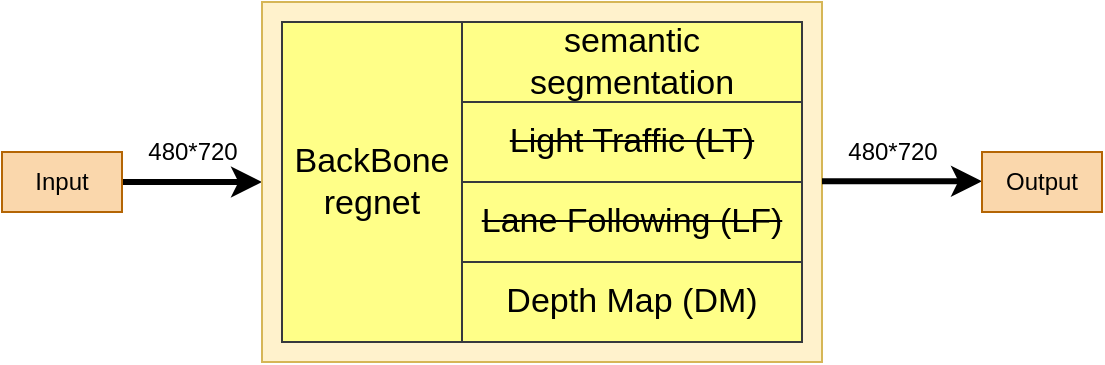 <mxfile>
    <diagram id="TDshOJmAo_LNmbUZITGe" name="Page-1">
        <mxGraphModel dx="503" dy="1685" grid="1" gridSize="10" guides="1" tooltips="1" connect="1" arrows="1" fold="1" page="1" pageScale="1" pageWidth="850" pageHeight="1100" math="0" shadow="0">
            <root>
                <mxCell id="0"/>
                <mxCell id="1" parent="0"/>
                <mxCell id="11" style="edgeStyle=none;html=1;exitX=1;exitY=0.5;exitDx=0;exitDy=0;entryX=0;entryY=0.5;entryDx=0;entryDy=0;strokeWidth=3;" edge="1" parent="1" source="9" target="3">
                    <mxGeometry relative="1" as="geometry"/>
                </mxCell>
                <mxCell id="9" value="Input" style="rounded=0;whiteSpace=wrap;html=1;fillColor=#fad7ac;strokeColor=#b46504;" vertex="1" parent="1">
                    <mxGeometry x="110" y="-55" width="60" height="30" as="geometry"/>
                </mxCell>
                <mxCell id="10" value="" style="group" vertex="1" connectable="0" parent="1">
                    <mxGeometry x="240" y="-130" width="280" height="180" as="geometry"/>
                </mxCell>
                <mxCell id="3" value="" style="rounded=0;whiteSpace=wrap;html=1;fillColor=#fff2cc;strokeColor=#d6b656;verticalAlign=top;labelPosition=center;verticalLabelPosition=middle;align=center;labelBackgroundColor=none;labelBorderColor=default;container=0;" vertex="1" parent="10">
                    <mxGeometry width="280" height="180" as="geometry"/>
                </mxCell>
                <mxCell id="4" value="semantic segmentation" style="rounded=0;whiteSpace=wrap;html=1;strokeColor=#36393d;fontFamily=Helvetica;fontSize=17;fillColor=#ffff88;fillStyle=auto;container=0;" vertex="1" parent="10">
                    <mxGeometry x="100" y="10" width="170" height="40" as="geometry"/>
                </mxCell>
                <mxCell id="5" value="&lt;strike&gt;Light Traffic (LT)&lt;/strike&gt;" style="rounded=0;whiteSpace=wrap;html=1;strokeColor=#36393d;fontFamily=Helvetica;fontSize=17;fillColor=#ffff88;fillStyle=auto;container=0;" vertex="1" parent="10">
                    <mxGeometry x="100" y="50" width="170" height="40" as="geometry"/>
                </mxCell>
                <mxCell id="6" value="&lt;strike&gt;Lane Following (LF)&lt;/strike&gt;" style="rounded=0;whiteSpace=wrap;html=1;strokeColor=#36393d;fontFamily=Helvetica;fontSize=17;fillColor=#ffff88;fillStyle=auto;container=0;shadow=0;glass=0;fontStyle=0" vertex="1" parent="10">
                    <mxGeometry x="100" y="90" width="170" height="40" as="geometry"/>
                </mxCell>
                <mxCell id="7" value="BackBone&lt;div&gt;regnet&lt;/div&gt;" style="rounded=0;whiteSpace=wrap;html=1;strokeColor=#36393d;fontFamily=Helvetica;fontSize=17;fillColor=#ffff88;fillStyle=auto;container=0;" vertex="1" parent="10">
                    <mxGeometry x="10" y="10" width="90" height="160" as="geometry"/>
                </mxCell>
                <mxCell id="8" value="Depth Map (DM)" style="rounded=0;whiteSpace=wrap;html=1;strokeColor=#36393d;fontFamily=Helvetica;fontSize=17;fillColor=#ffff88;fillStyle=auto;container=0;" vertex="1" parent="10">
                    <mxGeometry x="100" y="130" width="170" height="40" as="geometry"/>
                </mxCell>
                <mxCell id="12" value="480*720" style="text;html=1;align=center;verticalAlign=middle;resizable=0;points=[];autosize=1;strokeColor=none;fillColor=none;" vertex="1" parent="1">
                    <mxGeometry x="170" y="-70" width="70" height="30" as="geometry"/>
                </mxCell>
                <mxCell id="13" value="480*720" style="text;html=1;align=center;verticalAlign=middle;resizable=0;points=[];autosize=1;strokeColor=none;fillColor=none;" vertex="1" parent="1">
                    <mxGeometry x="520" y="-70" width="70" height="30" as="geometry"/>
                </mxCell>
                <mxCell id="14" style="edgeStyle=none;html=1;exitX=1;exitY=0.5;exitDx=0;exitDy=0;strokeWidth=3;" edge="1" parent="1">
                    <mxGeometry relative="1" as="geometry">
                        <mxPoint x="520" y="-40.4" as="sourcePoint"/>
                        <mxPoint x="600" y="-40.4" as="targetPoint"/>
                    </mxGeometry>
                </mxCell>
                <mxCell id="15" value="Output" style="rounded=0;whiteSpace=wrap;html=1;fillColor=#fad7ac;strokeColor=#b46504;" vertex="1" parent="1">
                    <mxGeometry x="600" y="-55" width="60" height="30" as="geometry"/>
                </mxCell>
            </root>
        </mxGraphModel>
    </diagram>
</mxfile>